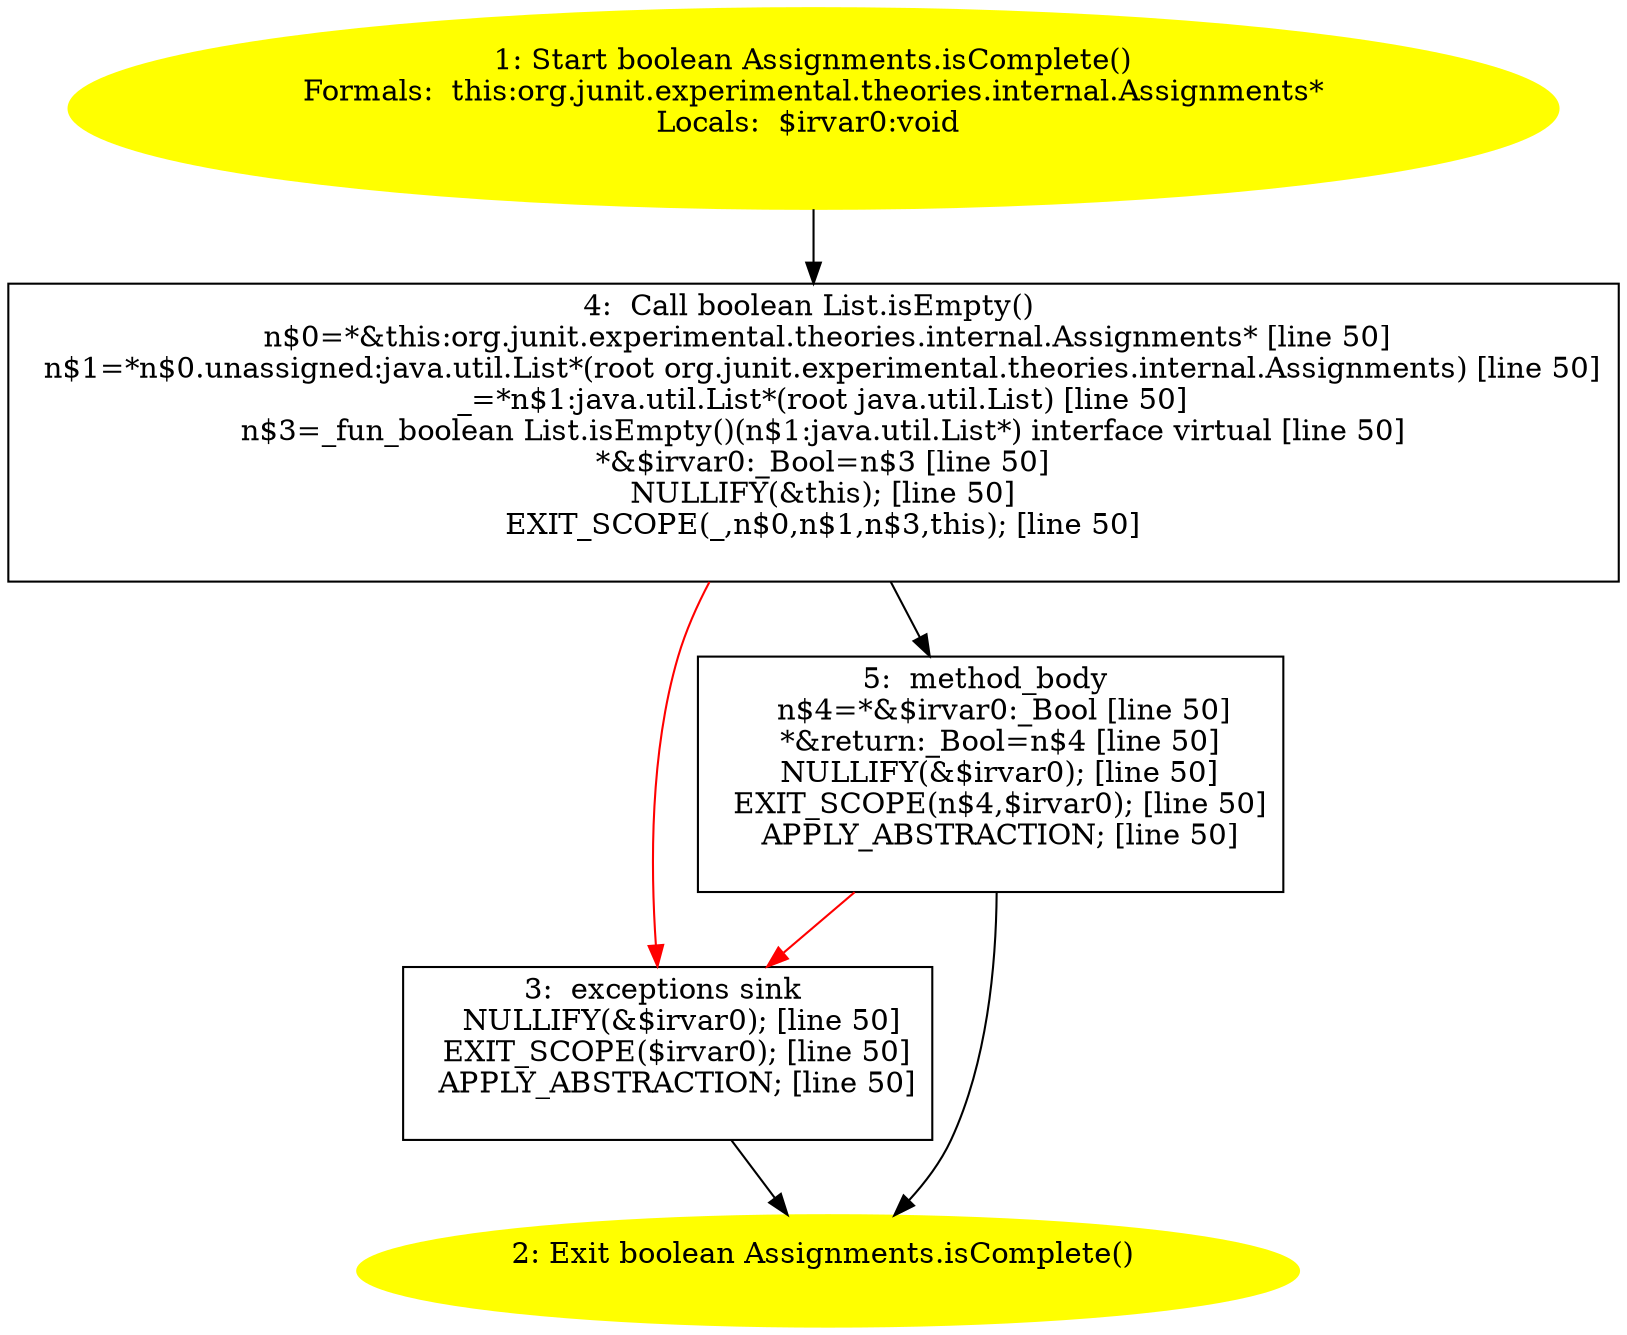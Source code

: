 /* @generated */
digraph cfg {
"org.junit.experimental.theories.internal.Assignments.isComplete():boolean.66313187166329d2f8af1d29039c6b12_1" [label="1: Start boolean Assignments.isComplete()\nFormals:  this:org.junit.experimental.theories.internal.Assignments*\nLocals:  $irvar0:void \n  " color=yellow style=filled]
	

	 "org.junit.experimental.theories.internal.Assignments.isComplete():boolean.66313187166329d2f8af1d29039c6b12_1" -> "org.junit.experimental.theories.internal.Assignments.isComplete():boolean.66313187166329d2f8af1d29039c6b12_4" ;
"org.junit.experimental.theories.internal.Assignments.isComplete():boolean.66313187166329d2f8af1d29039c6b12_2" [label="2: Exit boolean Assignments.isComplete() \n  " color=yellow style=filled]
	

"org.junit.experimental.theories.internal.Assignments.isComplete():boolean.66313187166329d2f8af1d29039c6b12_3" [label="3:  exceptions sink \n   NULLIFY(&$irvar0); [line 50]\n  EXIT_SCOPE($irvar0); [line 50]\n  APPLY_ABSTRACTION; [line 50]\n " shape="box"]
	

	 "org.junit.experimental.theories.internal.Assignments.isComplete():boolean.66313187166329d2f8af1d29039c6b12_3" -> "org.junit.experimental.theories.internal.Assignments.isComplete():boolean.66313187166329d2f8af1d29039c6b12_2" ;
"org.junit.experimental.theories.internal.Assignments.isComplete():boolean.66313187166329d2f8af1d29039c6b12_4" [label="4:  Call boolean List.isEmpty() \n   n$0=*&this:org.junit.experimental.theories.internal.Assignments* [line 50]\n  n$1=*n$0.unassigned:java.util.List*(root org.junit.experimental.theories.internal.Assignments) [line 50]\n  _=*n$1:java.util.List*(root java.util.List) [line 50]\n  n$3=_fun_boolean List.isEmpty()(n$1:java.util.List*) interface virtual [line 50]\n  *&$irvar0:_Bool=n$3 [line 50]\n  NULLIFY(&this); [line 50]\n  EXIT_SCOPE(_,n$0,n$1,n$3,this); [line 50]\n " shape="box"]
	

	 "org.junit.experimental.theories.internal.Assignments.isComplete():boolean.66313187166329d2f8af1d29039c6b12_4" -> "org.junit.experimental.theories.internal.Assignments.isComplete():boolean.66313187166329d2f8af1d29039c6b12_5" ;
	 "org.junit.experimental.theories.internal.Assignments.isComplete():boolean.66313187166329d2f8af1d29039c6b12_4" -> "org.junit.experimental.theories.internal.Assignments.isComplete():boolean.66313187166329d2f8af1d29039c6b12_3" [color="red" ];
"org.junit.experimental.theories.internal.Assignments.isComplete():boolean.66313187166329d2f8af1d29039c6b12_5" [label="5:  method_body \n   n$4=*&$irvar0:_Bool [line 50]\n  *&return:_Bool=n$4 [line 50]\n  NULLIFY(&$irvar0); [line 50]\n  EXIT_SCOPE(n$4,$irvar0); [line 50]\n  APPLY_ABSTRACTION; [line 50]\n " shape="box"]
	

	 "org.junit.experimental.theories.internal.Assignments.isComplete():boolean.66313187166329d2f8af1d29039c6b12_5" -> "org.junit.experimental.theories.internal.Assignments.isComplete():boolean.66313187166329d2f8af1d29039c6b12_2" ;
	 "org.junit.experimental.theories.internal.Assignments.isComplete():boolean.66313187166329d2f8af1d29039c6b12_5" -> "org.junit.experimental.theories.internal.Assignments.isComplete():boolean.66313187166329d2f8af1d29039c6b12_3" [color="red" ];
}
